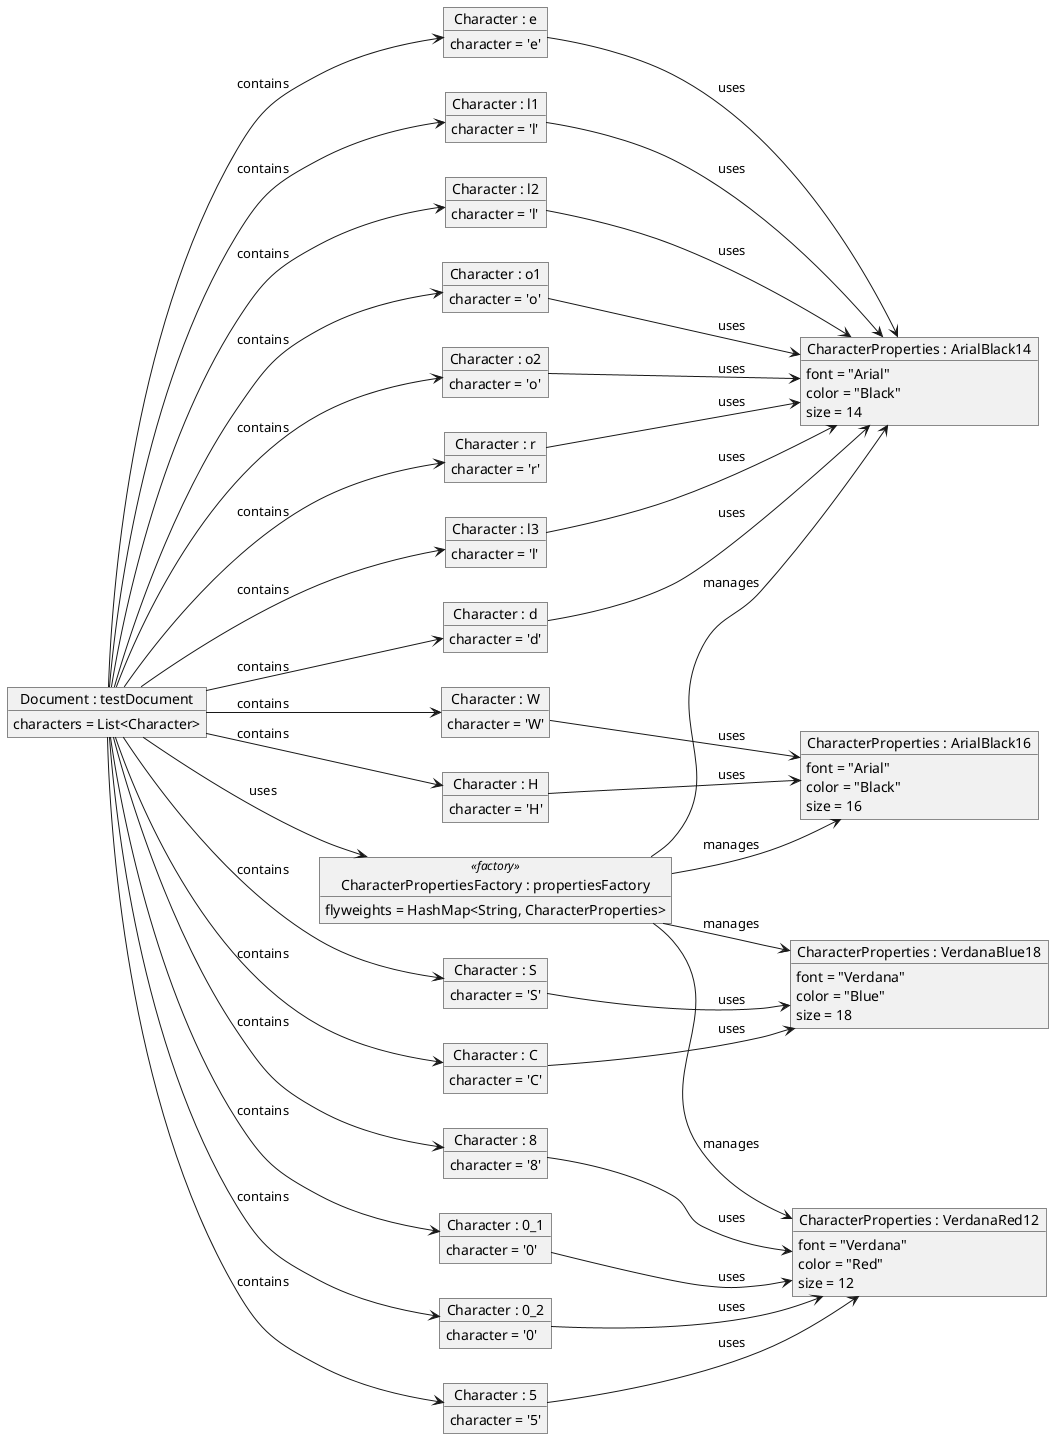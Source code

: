 @startuml
' Layout Direction
left to right direction

' Define Objects
object "Document : testDocument" as doc {
  characters = List<Character>
}

object "CharacterPropertiesFactory : propertiesFactory" as cpf <<factory>> {
  flyweights = HashMap<String, CharacterProperties>
}

' Characters Properties Instances
object "CharacterProperties : ArialBlack14" as CP1 {
  font = "Arial"
  color = "Black"
  size = 14
}
object "CharacterProperties : ArialBlack16" as CP2 {
  font = "Arial"
  color = "Black"
  size = 16
}
object "CharacterProperties : VerdanaBlue18" as CP3 {
  font = "Verdana"
  color = "Blue"
  size = 18
}
object "CharacterProperties : VerdanaRed12" as CP4 {
  font = "Verdana"
  color = "Red"
  size = 12
}

' Define Characters
object "Character : H" as Ch1 {
  character = 'H'
}
object "Character : e" as Ch2 {
  character = 'e'
}
object "Character : l1" as Ch3 {
  character = 'l'
}
object "Character : l2" as Ch4 {
  character = 'l'
}
object "Character : o1" as Ch5 {
  character = 'o'
}
object "Character : W" as Ch6 {
  character = 'W'
}
object "Character : o2" as Ch7 {
  character = 'o'
}
object "Character : r" as Ch8 {
  character = 'r'
}
object "Character : l3" as Ch9 {
  character = 'l'
}
object "Character : d" as Ch10 {
  character = 'd'
}
object "Character : C" as Ch11 {
  character = 'C'
}
object "Character : S" as Ch12 {
  character = 'S'
}
object "Character : 5" as Ch13 {
  character = '5'
}
object "Character : 8" as Ch14 {
  character = '8'
}
object "Character : 0_1" as Ch15 {
  character = '0'
}
object "Character : 0_2" as Ch16 {
  character = '0'
}

' Define Relationships
doc --> cpf : "uses"
cpf -[hidden]-> CP1
cpf -[hidden]-> CP2
cpf -[hidden]-> CP3
cpf -[hidden]-> CP4
doc --> Ch1 : "contains"
doc --> Ch2 : "contains"
doc --> Ch3 : "contains"
doc --> Ch4 : "contains"
doc --> Ch5 : "contains"
doc --> Ch6 : "contains"
doc --> Ch7 : "contains"
doc --> Ch8 : "contains"
doc --> Ch9 : "contains"
doc --> Ch10 : "contains"
doc --> Ch11 : "contains"
doc --> Ch12 : "contains"
doc --> Ch13 : "contains"
doc --> Ch14 : "contains"
doc --> Ch15 : "contains"
doc --> Ch16 : "contains"

cpf --> CP1 : "manages"
cpf --> CP2 : "manages"
cpf --> CP3 : "manages"
cpf --> CP4 : "manages"

Ch1 --> CP2 : "uses"
Ch2 --> CP1 : "uses"
Ch3 --> CP1 : "uses"
Ch4 --> CP1 : "uses"
Ch5 --> CP1 : "uses"
Ch6 --> CP2 : "uses"
Ch7 --> CP1 : "uses"
Ch8 --> CP1 : "uses"
Ch9 --> CP1 : "uses"
Ch10 --> CP1 : "uses"
Ch11 --> CP3 : "uses"
Ch12 --> CP3 : "uses"
Ch13 --> CP4 : "uses"
Ch14 --> CP4 : "uses"
Ch15 --> CP4 : "uses"
Ch16 --> CP4 : "uses"

@enduml
